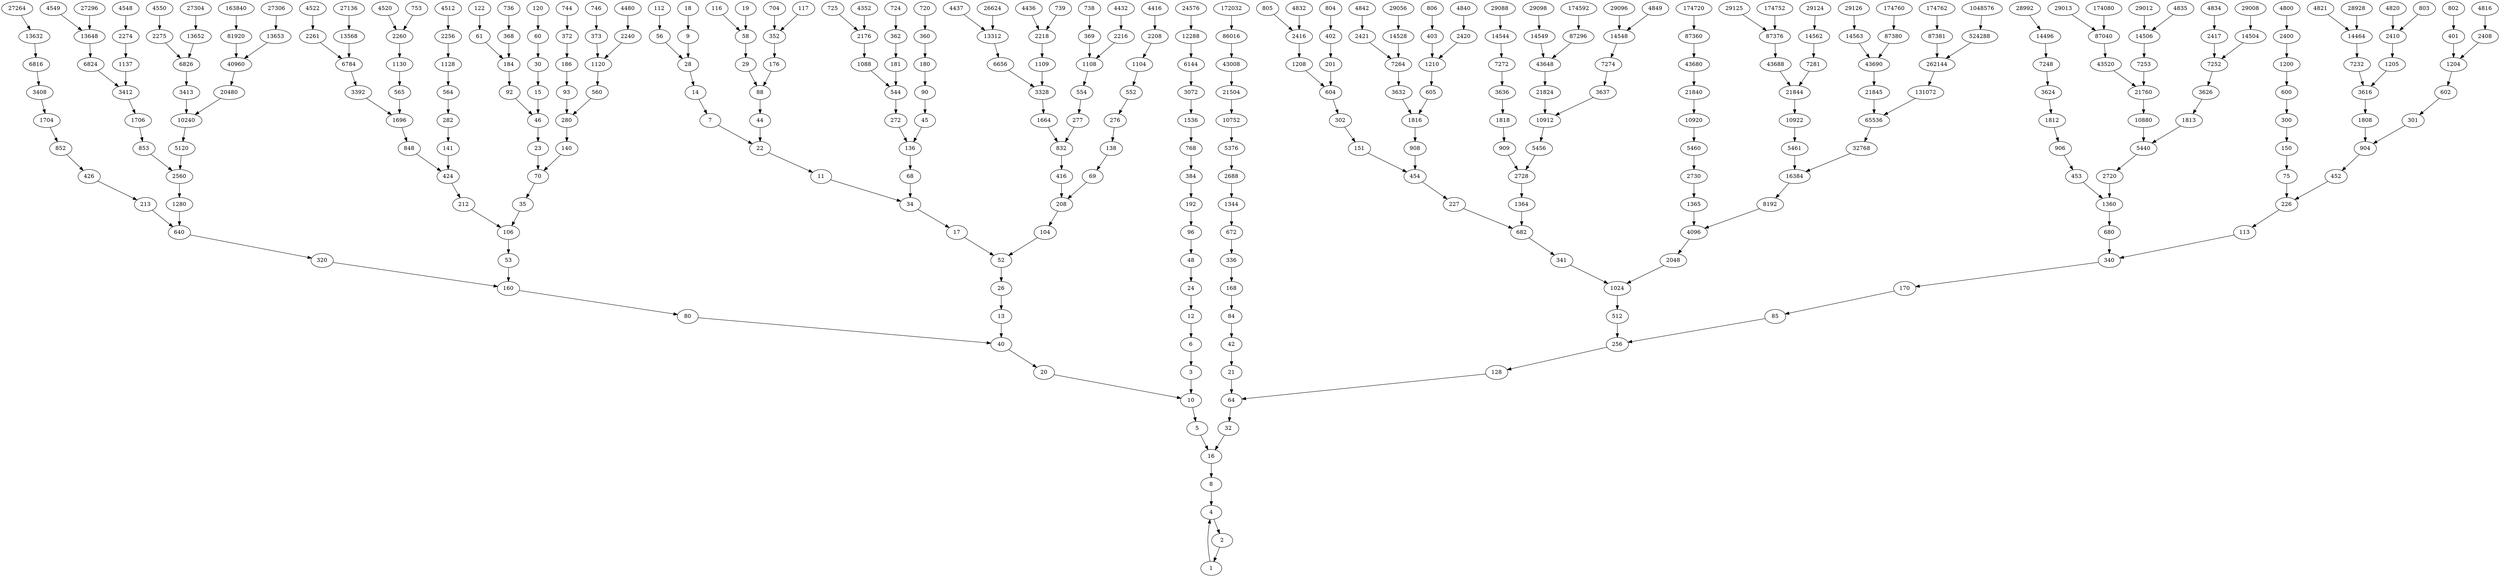 digraph C {
	1204 -> 602;
	186 -> 93;
	1104 -> 552;
	2400 -> 1200;
	1208 -> 604;
	852 -> 426;
	909 -> 2728;
	276 -> 138;
	7 -> 22;
	46 -> 23;
	116 -> 58;
	64 -> 32;
	140 -> 70;
	4820 -> 2410;
	724 -> 362;
	1696 -> 848;
	806 -> 403;
	29096 -> 14548;
	424 -> 212;
	4520 -> 2260;
	7264 -> 3632;
	84 -> 42;
	32 -> 16;
	29 -> 88;
	1536 -> 768;
	302 -> 151;
	4416 -> 2208;
	28992 -> 14496;
	320 -> 160;
	805 -> 2416;
	272 -> 136;
	170 -> 85;
	2688 -> 1344;
	27264 -> 13632;
	174720 -> 87360;
	4437 -> 13312;
	3413 -> 10240;
	43648 -> 21824;
	10880 -> 5440;
	87381 -> 262144;
	21845 -> 65536;
	5461 -> 16384;
	1365 -> 4096;
	341 -> 1024;
	85 -> 256;
	403 -> 1210;
	19 -> 58;
	340 -> 170;
	29012 -> 14506;
	4436 -> 2218;
	605 -> 1816;
	3328 -> 1664;
	7274 -> 3637;
	22 -> 11;
	10 -> 5;
	853 -> 2560;
	14 -> 7;
	29098 -> 14549;
	426 -> 213;
	4522 -> 2261;
	604 -> 302;
	1816 -> 908;
	87376 -> 43688;
	21840 -> 10920;
	5456 -> 2728;
	1360 -> 680;
	13648 -> 6824;
	29126 -> 14563;
	454 -> 227;
	4550 -> 2275;
	14562 -> 7281;
	2274 -> 1137;
	122 -> 61;
	554 -> 277;
	52 -> 26;
	81920 -> 40960;
	12288 -> 6144;
	24576 -> 12288;
	262144 -> 131072;
	163840 -> 81920;
	172032 -> 86016;
	40960 -> 20480;
	524288 -> 262144;
	1048576 -> 524288;
	32768 -> 16384;
	2420 -> 1210;
	29125 -> 87376;
	453 -> 1360;
	4549 -> 13648;
	1808 -> 904;
	1706 -> 853;
	151 -> 454;
	14464 -> 7232;
	2176 -> 1088;
	14549 -> 43648;
	4821 -> 14464;
	213 -> 640;
	2261 -> 6784;
	725 -> 2176;
	80 -> 40;
	680 -> 340;
	368 -> 184;
	16384 -> 8192;
	906 -> 453;
	4800 -> 2400;
	704 -> 352;
	184 -> 92;
	201 -> 604;
	141 -> 424;
	14544 -> 7272;
	2256 -> 1128;
	1818 -> 909;
	7232 -> 3616;
	29013 -> 87040;
	672 -> 336;
	602 -> 301;
	7252 -> 3626;
	15 -> 46;
	174592 -> 87296;
	43520 -> 21760;
	10752 -> 5376;
	1205 -> 3616;
	2560 -> 1280;
	27136 -> 13568;
	6656 -> 3328;
	181 -> 544;
	20 -> 10;
	87360 -> 43680;
	21824 -> 10912;
	5440 -> 2720;
	1344 -> 672;
	13632 -> 6816;
	360 -> 180;
	176 -> 88;
	802 -> 401;
	1664 -> 832;
	21 -> 64;
	277 -> 832;
	168 -> 84;
	131072 -> 65536;
	192 -> 96;
	11 -> 34;
	369 -> 1108;
	2417 -> 7252;
	3412 -> 1706;
	13 -> 40;
	45 -> 136;
	2421 -> 7264;
	373 -> 1120;
	117 -> 352;
	4816 -> 2408;
	720 -> 360;
	1 -> 4;
	106 -> 53;
	5 -> 16;
	13653 -> 40960;
	16 -> 8;
	7272 -> 3636;
	212 -> 106;
	160 -> 80;
	90 -> 45;
	34 -> 17;
	8 -> 4;
	8192 -> 4096;
	3626 -> 1813;
	3616 -> 1808;
	3632 -> 1816;
	3072 -> 1536;
	53 -> 160;
	120 -> 60;
	58 -> 29;
	362 -> 181;
	6784 -> 3392;
	20480 -> 10240;
	174762 -> 87381;
	416 -> 208;
	43690 -> 21845;
	10922 -> 5461;
	2730 -> 1365;
	29088 -> 14544;
	27306 -> 13653;
	6826 -> 3413;
	4512 -> 2256;
	7248 -> 3624;
	1704 -> 852;
	352 -> 176;
	12 -> 6;
	401 -> 1204;
	17 -> 52;
	92 -> 46;
	280 -> 140;
	848 -> 424;
	2 -> 1;
	1120 -> 560;
	600 -> 300;
	112 -> 56;
	4834 -> 2417;
	738 -> 369;
	803 -> 2410;
	75 -> 226;
	42 -> 21;
	3636 -> 1818;
	60 -> 30;
	26 -> 13;
	30 -> 15;
	14506 -> 7253;
	2218 -> 1109;
	1200 -> 600;
	640 -> 320;
	4842 -> 2421;
	746 -> 373;
	804 -> 402;
	3 -> 10;
	1137 -> 3412;
	744 -> 372;
	113 -> 340;
	7281 -> 21844;
	4840 -> 2420;
	93 -> 280;
	904 -> 452;
	87296 -> 43648;
	21760 -> 10880;
	5376 -> 2688;
	1280 -> 640;
	13568 -> 6784;
	1130 -> 565;
	282 -> 141;
	104 -> 52;
	3408 -> 1704;
	88 -> 44;
	150 -> 75;
	226 -> 113;
	138 -> 69;
	1109 -> 3328;
	9 -> 28;
	544 -> 272;
	560 -> 280;
	26624 -> 13312;
	10240 -> 5120;
	6144 -> 3072;
	2048 -> 1024;
	43008 -> 21504;
	174080 -> 87040;
	552 -> 276;
	28 -> 14;
	372 -> 186;
	832 -> 416;
	56 -> 28;
	68 -> 34;
	180 -> 90;
	128 -> 64;
	1210 -> 605;
	174760 -> 87380;
	43688 -> 21844;
	10920 -> 5460;
	2728 -> 1364;
	27304 -> 13652;
	6824 -> 3412;
	2416 -> 1208;
	18 -> 9;
	29124 -> 14562;
	452 -> 226;
	4548 -> 2274;
	768 -> 384;
	208 -> 104;
	70 -> 35;
	1088 -> 544;
	174752 -> 87376;
	43680 -> 21840;
	10912 -> 5456;
	402 -> 201;
	2720 -> 1360;
	27296 -> 13648;
	6816 -> 3408;
	29056 -> 14528;
	4480 -> 2240;
	384 -> 192;
	96 -> 48;
	35 -> 106;
	1108 -> 554;
	48 -> 24;
	564 -> 282;
	512 -> 256;
	40 -> 20;
	4096 -> 2048;
	3392 -> 1696;
	2408 -> 1204;
	24 -> 12;
	1813 -> 5440;
	14504 -> 7252;
	2216 -> 1108;
	65536 -> 32768;
	14528 -> 7264;
	2240 -> 1120;
	739 -> 2218;
	2275 -> 6826;
	14563 -> 43690;
	227 -> 682;
	4835 -> 14506;
	4849 -> 14548;
	753 -> 2260;
	87380 -> 43690;
	21844 -> 10922;
	5460 -> 2730;
	1364 -> 682;
	13652 -> 6826;
	301 -> 904;
	61 -> 184;
	256 -> 128;
	28928 -> 14464;
	4352 -> 2176;
	1812 -> 906;
	4 -> 2;
	1128 -> 564;
	14548 -> 7274;
	2260 -> 1130;
	14496 -> 7248;
	2208 -> 1104;
	44 -> 22;
	4432 -> 2216;
	29008 -> 14504;
	336 -> 168;
	7253 -> 21760;
	6 -> 3;
	136 -> 68;
	13312 -> 6656;
	87040 -> 43520;
	21504 -> 10752;
	565 -> 1696;
	1024 -> 512;
	3637 -> 10912;
	5120 -> 2560;
	3624 -> 1812;
	2410 -> 1205;
	4832 -> 2416;
	736 -> 368;
	86016 -> 43008;
	69 -> 208;
	908 -> 454;
	682 -> 341;
	23 -> 70;
	300 -> 150;
}
